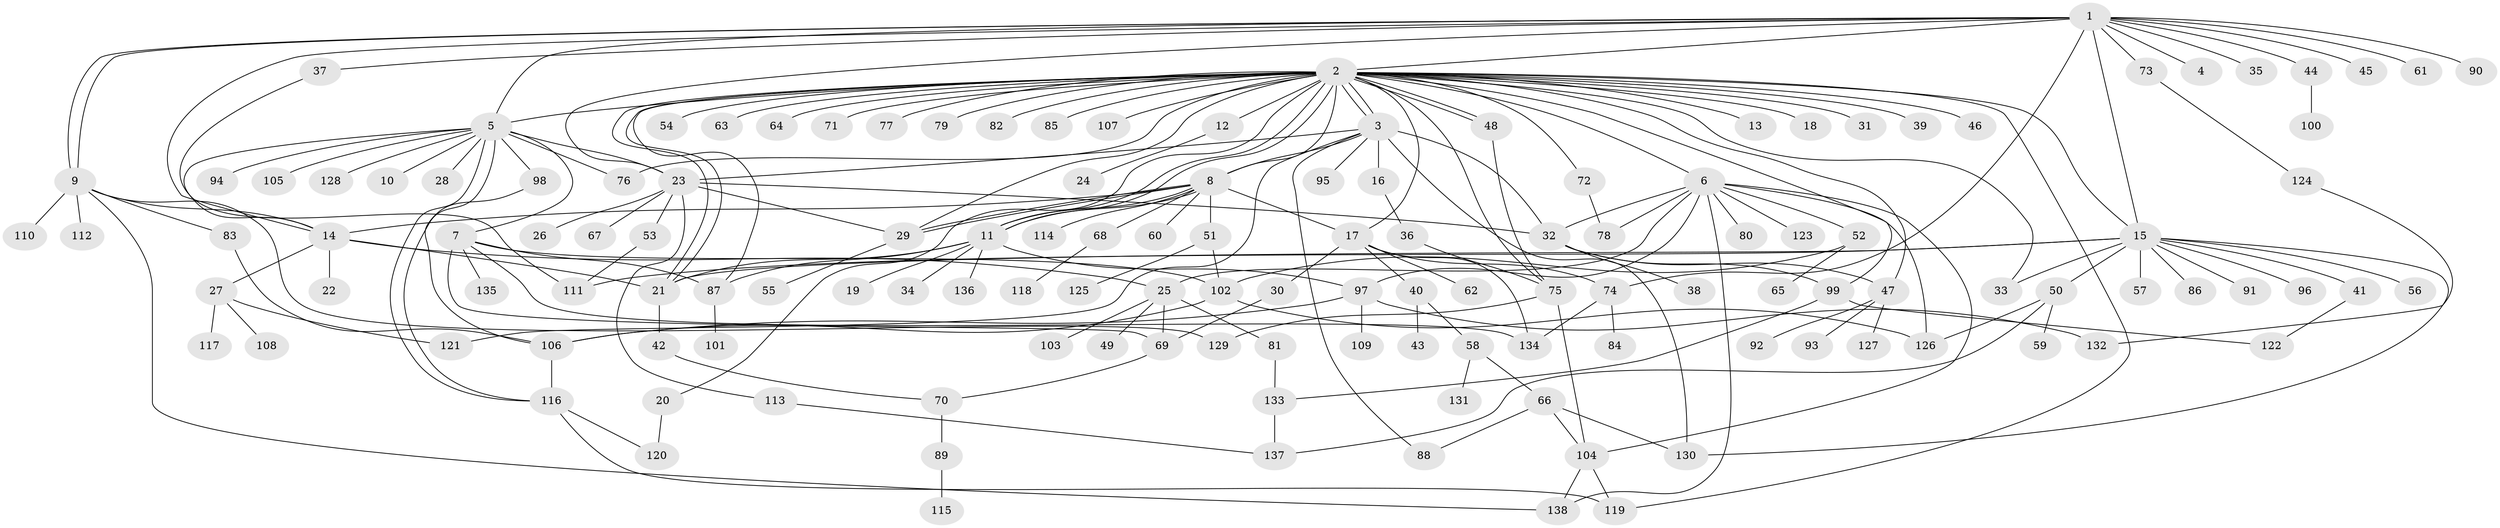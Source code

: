 // coarse degree distribution, {17: 0.014492753623188406, 31: 0.014492753623188406, 9: 0.028985507246376812, 1: 0.5217391304347826, 11: 0.043478260869565216, 8: 0.028985507246376812, 6: 0.057971014492753624, 5: 0.043478260869565216, 2: 0.17391304347826086, 10: 0.014492753623188406, 7: 0.014492753623188406, 3: 0.014492753623188406, 4: 0.028985507246376812}
// Generated by graph-tools (version 1.1) at 2025/18/03/04/25 18:18:08]
// undirected, 138 vertices, 206 edges
graph export_dot {
graph [start="1"]
  node [color=gray90,style=filled];
  1;
  2;
  3;
  4;
  5;
  6;
  7;
  8;
  9;
  10;
  11;
  12;
  13;
  14;
  15;
  16;
  17;
  18;
  19;
  20;
  21;
  22;
  23;
  24;
  25;
  26;
  27;
  28;
  29;
  30;
  31;
  32;
  33;
  34;
  35;
  36;
  37;
  38;
  39;
  40;
  41;
  42;
  43;
  44;
  45;
  46;
  47;
  48;
  49;
  50;
  51;
  52;
  53;
  54;
  55;
  56;
  57;
  58;
  59;
  60;
  61;
  62;
  63;
  64;
  65;
  66;
  67;
  68;
  69;
  70;
  71;
  72;
  73;
  74;
  75;
  76;
  77;
  78;
  79;
  80;
  81;
  82;
  83;
  84;
  85;
  86;
  87;
  88;
  89;
  90;
  91;
  92;
  93;
  94;
  95;
  96;
  97;
  98;
  99;
  100;
  101;
  102;
  103;
  104;
  105;
  106;
  107;
  108;
  109;
  110;
  111;
  112;
  113;
  114;
  115;
  116;
  117;
  118;
  119;
  120;
  121;
  122;
  123;
  124;
  125;
  126;
  127;
  128;
  129;
  130;
  131;
  132;
  133;
  134;
  135;
  136;
  137;
  138;
  1 -- 2;
  1 -- 4;
  1 -- 5;
  1 -- 9;
  1 -- 9;
  1 -- 14;
  1 -- 15;
  1 -- 23;
  1 -- 35;
  1 -- 37;
  1 -- 44;
  1 -- 45;
  1 -- 61;
  1 -- 73;
  1 -- 74;
  1 -- 90;
  2 -- 3;
  2 -- 3;
  2 -- 5;
  2 -- 6;
  2 -- 8;
  2 -- 11;
  2 -- 11;
  2 -- 12;
  2 -- 13;
  2 -- 15;
  2 -- 17;
  2 -- 18;
  2 -- 20;
  2 -- 21;
  2 -- 21;
  2 -- 29;
  2 -- 31;
  2 -- 33;
  2 -- 39;
  2 -- 46;
  2 -- 47;
  2 -- 48;
  2 -- 48;
  2 -- 54;
  2 -- 63;
  2 -- 64;
  2 -- 71;
  2 -- 72;
  2 -- 75;
  2 -- 76;
  2 -- 77;
  2 -- 79;
  2 -- 82;
  2 -- 85;
  2 -- 87;
  2 -- 99;
  2 -- 107;
  2 -- 119;
  3 -- 8;
  3 -- 16;
  3 -- 23;
  3 -- 32;
  3 -- 88;
  3 -- 95;
  3 -- 121;
  3 -- 130;
  5 -- 7;
  5 -- 10;
  5 -- 14;
  5 -- 23;
  5 -- 28;
  5 -- 76;
  5 -- 94;
  5 -- 98;
  5 -- 105;
  5 -- 116;
  5 -- 116;
  5 -- 128;
  6 -- 25;
  6 -- 32;
  6 -- 52;
  6 -- 78;
  6 -- 80;
  6 -- 97;
  6 -- 104;
  6 -- 123;
  6 -- 126;
  6 -- 138;
  7 -- 69;
  7 -- 87;
  7 -- 102;
  7 -- 134;
  7 -- 135;
  8 -- 11;
  8 -- 11;
  8 -- 14;
  8 -- 17;
  8 -- 29;
  8 -- 29;
  8 -- 51;
  8 -- 60;
  8 -- 68;
  8 -- 114;
  9 -- 14;
  9 -- 83;
  9 -- 110;
  9 -- 112;
  9 -- 129;
  9 -- 138;
  11 -- 19;
  11 -- 21;
  11 -- 34;
  11 -- 87;
  11 -- 97;
  11 -- 136;
  12 -- 24;
  14 -- 21;
  14 -- 22;
  14 -- 25;
  14 -- 27;
  15 -- 21;
  15 -- 33;
  15 -- 41;
  15 -- 50;
  15 -- 56;
  15 -- 57;
  15 -- 86;
  15 -- 91;
  15 -- 96;
  15 -- 111;
  15 -- 130;
  16 -- 36;
  17 -- 30;
  17 -- 40;
  17 -- 62;
  17 -- 74;
  17 -- 134;
  20 -- 120;
  21 -- 42;
  23 -- 26;
  23 -- 29;
  23 -- 32;
  23 -- 53;
  23 -- 67;
  23 -- 113;
  25 -- 49;
  25 -- 69;
  25 -- 81;
  25 -- 103;
  27 -- 108;
  27 -- 117;
  27 -- 121;
  29 -- 55;
  30 -- 69;
  32 -- 38;
  32 -- 47;
  32 -- 99;
  36 -- 75;
  37 -- 111;
  40 -- 43;
  40 -- 58;
  41 -- 122;
  42 -- 70;
  44 -- 100;
  47 -- 92;
  47 -- 93;
  47 -- 127;
  48 -- 75;
  50 -- 59;
  50 -- 126;
  50 -- 137;
  51 -- 102;
  51 -- 125;
  52 -- 65;
  52 -- 102;
  53 -- 111;
  58 -- 66;
  58 -- 131;
  66 -- 88;
  66 -- 104;
  66 -- 130;
  68 -- 118;
  69 -- 70;
  70 -- 89;
  72 -- 78;
  73 -- 124;
  74 -- 84;
  74 -- 134;
  75 -- 104;
  75 -- 129;
  81 -- 133;
  83 -- 106;
  87 -- 101;
  89 -- 115;
  97 -- 106;
  97 -- 109;
  97 -- 132;
  98 -- 106;
  99 -- 122;
  99 -- 133;
  102 -- 106;
  102 -- 126;
  104 -- 119;
  104 -- 138;
  106 -- 116;
  113 -- 137;
  116 -- 119;
  116 -- 120;
  124 -- 132;
  133 -- 137;
}
